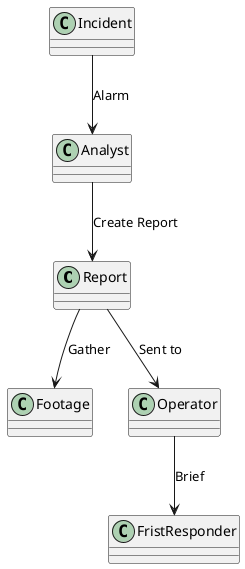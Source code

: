@startuml
class Report
class Footage
class Incident
class Operator
class Analyst

Incident --> Analyst: Alarm
Analyst --> Report: Create Report
Report --> Footage: Gather
Report --> Operator: Sent to
Operator --> FristResponder: Brief

@enduml
